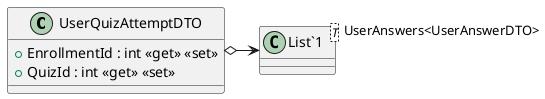 @startuml
class UserQuizAttemptDTO {
    + EnrollmentId : int <<get>> <<set>>
    + QuizId : int <<get>> <<set>>
}
class "List`1"<T> {
}
UserQuizAttemptDTO o-> "UserAnswers<UserAnswerDTO>" "List`1"
@enduml

